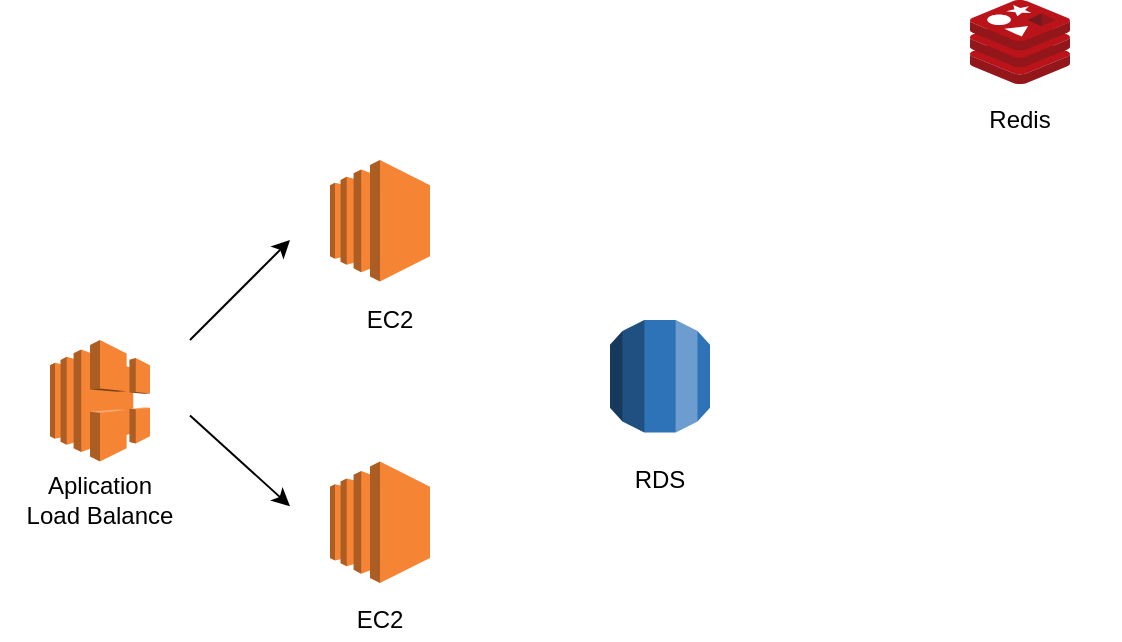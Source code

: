 <mxfile version="14.7.7" type="device"><diagram id="lG3-8pRfwBadwnIxL6H_" name="Page-1"><mxGraphModel dx="1422" dy="794" grid="1" gridSize="10" guides="1" tooltips="1" connect="1" arrows="1" fold="1" page="1" pageScale="1" pageWidth="850" pageHeight="1100" math="0" shadow="0"><root><mxCell id="0"/><mxCell id="1" parent="0"/><mxCell id="L_FAshQmncVXmhVD1d88-5" value="" style="aspect=fixed;html=1;points=[];align=center;image;fontSize=12;image=img/lib/mscae/Cache_Redis_Product.svg;" vertex="1" parent="1"><mxGeometry x="590" y="60" width="50" height="42" as="geometry"/></mxCell><mxCell id="L_FAshQmncVXmhVD1d88-6" value="" style="outlineConnect=0;dashed=0;verticalLabelPosition=bottom;verticalAlign=top;align=center;html=1;shape=mxgraph.aws3.rds;fillColor=#2E73B8;gradientColor=none;aspect=fixed;" vertex="1" parent="1"><mxGeometry x="410" y="220" width="50" height="56.25" as="geometry"/></mxCell><mxCell id="L_FAshQmncVXmhVD1d88-7" value="" style="outlineConnect=0;dashed=0;verticalLabelPosition=bottom;verticalAlign=top;align=center;html=1;shape=mxgraph.aws3.ec2;fillColor=#F58534;gradientColor=none;aspect=fixed;" vertex="1" parent="1"><mxGeometry x="270" y="140" width="50" height="60.78" as="geometry"/></mxCell><mxCell id="L_FAshQmncVXmhVD1d88-8" value="" style="outlineConnect=0;dashed=0;verticalLabelPosition=bottom;verticalAlign=top;align=center;html=1;shape=mxgraph.aws3.ec2;fillColor=#F58534;gradientColor=none;aspect=fixed;" vertex="1" parent="1"><mxGeometry x="270" y="290.78" width="50" height="60.78" as="geometry"/></mxCell><mxCell id="L_FAshQmncVXmhVD1d88-9" value="" style="outlineConnect=0;dashed=0;verticalLabelPosition=bottom;verticalAlign=top;align=center;html=1;shape=mxgraph.aws3.elastic_load_balancing;fillColor=#F58534;gradientColor=none;aspect=fixed;" vertex="1" parent="1"><mxGeometry x="130" y="230" width="50" height="60.78" as="geometry"/></mxCell><mxCell id="L_FAshQmncVXmhVD1d88-10" value="" style="endArrow=classic;html=1;" edge="1" parent="1"><mxGeometry width="50" height="50" relative="1" as="geometry"><mxPoint x="200" y="230" as="sourcePoint"/><mxPoint x="250" y="180" as="targetPoint"/></mxGeometry></mxCell><mxCell id="L_FAshQmncVXmhVD1d88-11" value="" style="endArrow=classic;html=1;" edge="1" parent="1"><mxGeometry width="50" height="50" relative="1" as="geometry"><mxPoint x="200" y="267.7" as="sourcePoint"/><mxPoint x="250" y="313.09" as="targetPoint"/></mxGeometry></mxCell><mxCell id="L_FAshQmncVXmhVD1d88-12" value="Aplication &lt;br&gt;Load Balance" style="text;html=1;strokeColor=none;fillColor=none;align=center;verticalAlign=middle;whiteSpace=wrap;rounded=0;" vertex="1" parent="1"><mxGeometry x="105" y="300" width="100" height="20" as="geometry"/></mxCell><mxCell id="L_FAshQmncVXmhVD1d88-13" value="EC2" style="text;html=1;strokeColor=none;fillColor=none;align=center;verticalAlign=middle;whiteSpace=wrap;rounded=0;" vertex="1" parent="1"><mxGeometry x="250" y="210" width="100" height="20" as="geometry"/></mxCell><mxCell id="L_FAshQmncVXmhVD1d88-14" value="EC2" style="text;html=1;strokeColor=none;fillColor=none;align=center;verticalAlign=middle;whiteSpace=wrap;rounded=0;" vertex="1" parent="1"><mxGeometry x="245" y="360" width="100" height="20" as="geometry"/></mxCell><mxCell id="L_FAshQmncVXmhVD1d88-15" value="RDS" style="text;html=1;strokeColor=none;fillColor=none;align=center;verticalAlign=middle;whiteSpace=wrap;rounded=0;" vertex="1" parent="1"><mxGeometry x="385" y="290" width="100" height="20" as="geometry"/></mxCell><mxCell id="L_FAshQmncVXmhVD1d88-16" value="Redis" style="text;html=1;strokeColor=none;fillColor=none;align=center;verticalAlign=middle;whiteSpace=wrap;rounded=0;" vertex="1" parent="1"><mxGeometry x="565" y="110" width="100" height="20" as="geometry"/></mxCell></root></mxGraphModel></diagram></mxfile>